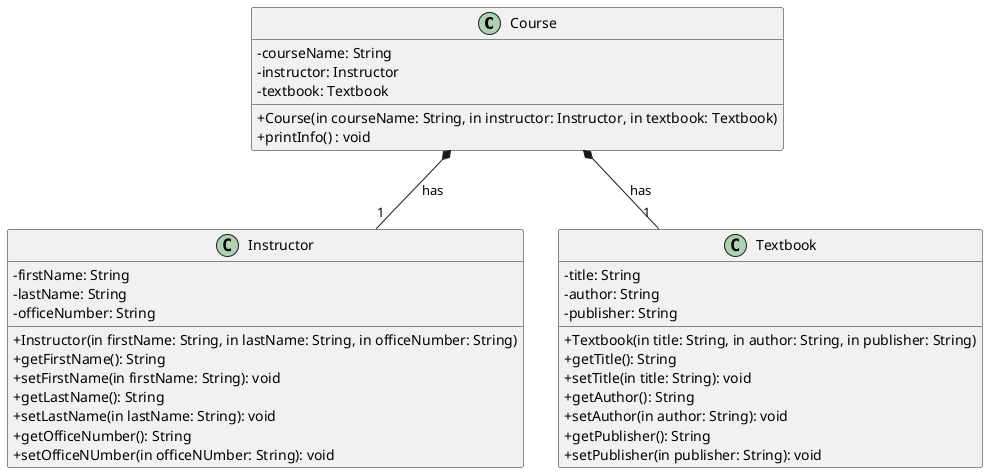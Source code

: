 @startuml
skinparam classAttributeIconSize 0
class Course {
    - courseName: String
    - instructor: Instructor
    - textbook: Textbook
    + Course(in courseName: String, in instructor: Instructor, in textbook: Textbook)
    + printInfo() : void
}

class Instructor {
    - firstName: String
    - lastName: String
    - officeNumber: String
    + Instructor(in firstName: String, in lastName: String, in officeNumber: String)
    + getFirstName(): String
    + setFirstName(in firstName: String): void
    + getLastName(): String
    + setLastName(in lastName: String): void
    + getOfficeNumber(): String
    + setOfficeNUmber(in officeNUmber: String): void
}

class Textbook {
    - title: String
    - author: String
    - publisher: String
    + Textbook(in title: String, in author: String, in publisher: String)
    + getTitle(): String
    + setTitle(in title: String): void
    + getAuthor(): String
    + setAuthor(in author: String): void
    + getPublisher(): String
    + setPublisher(in publisher: String): void
}

Course *-- "1" Instructor : has
Course *-- "1" Textbook : has
@enduml
